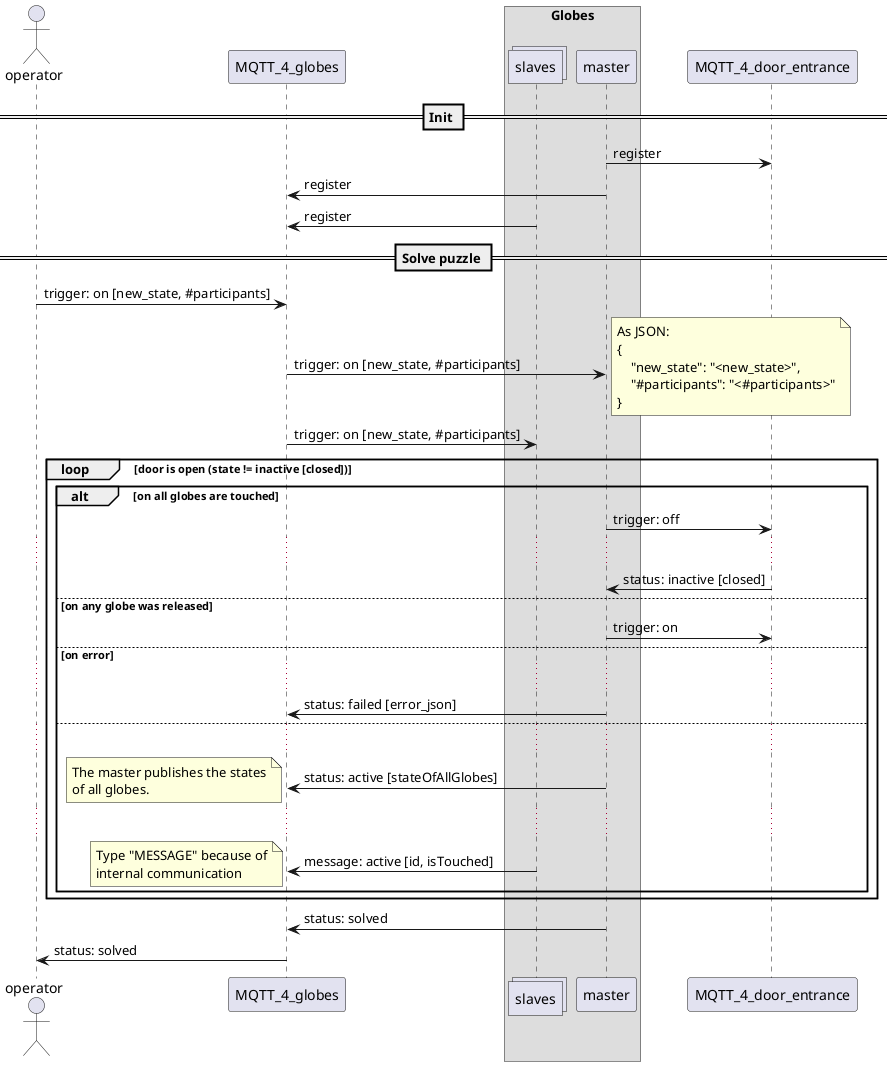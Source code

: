 @startuml group_4_puzzle_globes
actor operator
participant MQTT_4_globes
box "Globes"
    collections slaves
    participant master
end box
participant MQTT_4_door_entrance

== Init ==
master -> MQTT_4_door_entrance: register
master -> MQTT_4_globes: register
slaves -> MQTT_4_globes: register

== Solve puzzle ==
operator -> MQTT_4_globes: trigger: on [new_state, #participants]
MQTT_4_globes -> master: trigger: on [new_state, #participants]
note right
As JSON:
{
    "new_state": "<new_state>",
    "#participants": "<#participants>"
}
end note
MQTT_4_globes -> slaves: trigger: on [new_state, #participants]

loop door is open (state != inactive [closed])
    alt on all globes are touched
        master -> MQTT_4_door_entrance: trigger: off
        ...
        MQTT_4_door_entrance -> master: status: inactive [closed]
    else on any globe was released
        master -> MQTT_4_door_entrance: trigger: on
    else on error
        ...
        master -> MQTT_4_globes: status: failed [error_json]
    else
        ...
        master -> MQTT_4_globes: status: active [stateOfAllGlobes]
        note left
            The master publishes the states
            of all globes.
        end note
        ...
        slaves -> MQTT_4_globes: message: active [id, isTouched]
        note left
            Type "MESSAGE" because of
            internal communication
        end note
    end
end

MQTT_4_globes <- master: status: solved
operator <- MQTT_4_globes: status: solved
@enduml